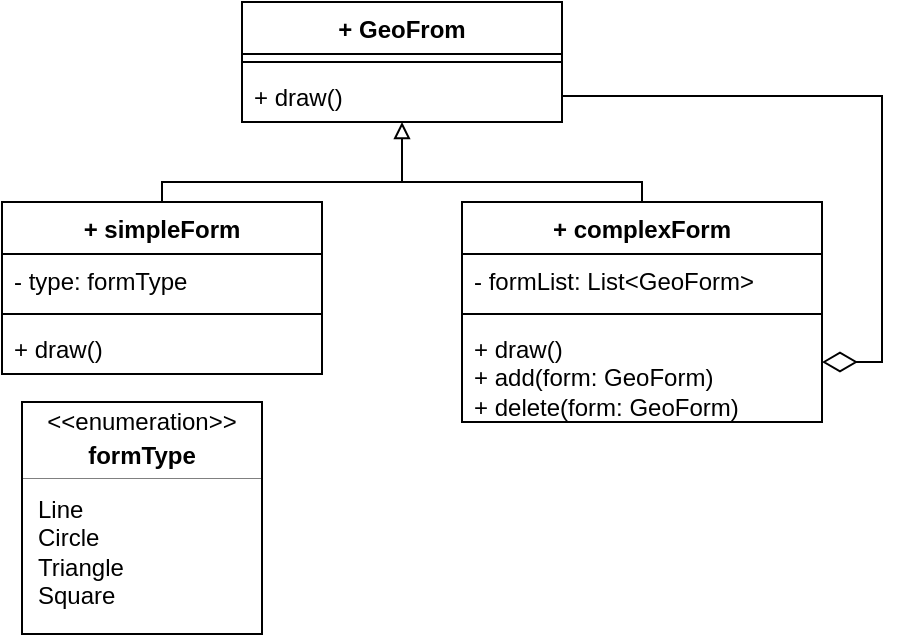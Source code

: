 <mxfile version="25.0.2">
  <diagram name="Page-1" id="BZBxEUNiadNpre9rVkwr">
    <mxGraphModel dx="624" dy="403" grid="1" gridSize="10" guides="1" tooltips="1" connect="1" arrows="1" fold="1" page="1" pageScale="1" pageWidth="570" pageHeight="940" math="0" shadow="0">
      <root>
        <mxCell id="0" />
        <mxCell id="1" parent="0" />
        <mxCell id="_6YsPuuHoW4pISnz9nCP-1" value="+ GeoFrom" style="swimlane;fontStyle=1;align=center;verticalAlign=top;childLayout=stackLayout;horizontal=1;startSize=26;horizontalStack=0;resizeParent=1;resizeParentMax=0;resizeLast=0;collapsible=1;marginBottom=0;whiteSpace=wrap;html=1;" vertex="1" parent="1">
          <mxGeometry x="200" y="220" width="160" height="60" as="geometry" />
        </mxCell>
        <mxCell id="_6YsPuuHoW4pISnz9nCP-2" value="" style="line;strokeWidth=1;fillColor=none;align=left;verticalAlign=middle;spacingTop=-1;spacingLeft=3;spacingRight=3;rotatable=0;labelPosition=right;points=[];portConstraint=eastwest;strokeColor=inherit;" vertex="1" parent="_6YsPuuHoW4pISnz9nCP-1">
          <mxGeometry y="26" width="160" height="8" as="geometry" />
        </mxCell>
        <mxCell id="_6YsPuuHoW4pISnz9nCP-3" value="+ draw()" style="text;strokeColor=none;fillColor=none;align=left;verticalAlign=top;spacingLeft=4;spacingRight=4;overflow=hidden;rotatable=0;points=[[0,0.5],[1,0.5]];portConstraint=eastwest;whiteSpace=wrap;html=1;" vertex="1" parent="_6YsPuuHoW4pISnz9nCP-1">
          <mxGeometry y="34" width="160" height="26" as="geometry" />
        </mxCell>
        <mxCell id="_6YsPuuHoW4pISnz9nCP-7" value="+ complexForm" style="swimlane;fontStyle=1;align=center;verticalAlign=top;childLayout=stackLayout;horizontal=1;startSize=26;horizontalStack=0;resizeParent=1;resizeParentMax=0;resizeLast=0;collapsible=1;marginBottom=0;whiteSpace=wrap;html=1;" vertex="1" parent="1">
          <mxGeometry x="310" y="320" width="180" height="110" as="geometry" />
        </mxCell>
        <mxCell id="_6YsPuuHoW4pISnz9nCP-8" value="- formList: List&amp;lt;GeoForm&amp;gt;" style="text;strokeColor=none;fillColor=none;align=left;verticalAlign=top;spacingLeft=4;spacingRight=4;overflow=hidden;rotatable=0;points=[[0,0.5],[1,0.5]];portConstraint=eastwest;whiteSpace=wrap;html=1;" vertex="1" parent="_6YsPuuHoW4pISnz9nCP-7">
          <mxGeometry y="26" width="180" height="26" as="geometry" />
        </mxCell>
        <mxCell id="_6YsPuuHoW4pISnz9nCP-9" value="" style="line;strokeWidth=1;fillColor=none;align=left;verticalAlign=middle;spacingTop=-1;spacingLeft=3;spacingRight=3;rotatable=0;labelPosition=right;points=[];portConstraint=eastwest;strokeColor=inherit;" vertex="1" parent="_6YsPuuHoW4pISnz9nCP-7">
          <mxGeometry y="52" width="180" height="8" as="geometry" />
        </mxCell>
        <mxCell id="_6YsPuuHoW4pISnz9nCP-10" value="+ draw()&lt;div&gt;+ add(form: GeoForm)&lt;/div&gt;&lt;div&gt;+ delete(form: GeoForm)&lt;/div&gt;" style="text;strokeColor=none;fillColor=none;align=left;verticalAlign=top;spacingLeft=4;spacingRight=4;overflow=hidden;rotatable=0;points=[[0,0.5],[1,0.5]];portConstraint=eastwest;whiteSpace=wrap;html=1;" vertex="1" parent="_6YsPuuHoW4pISnz9nCP-7">
          <mxGeometry y="60" width="180" height="50" as="geometry" />
        </mxCell>
        <mxCell id="_6YsPuuHoW4pISnz9nCP-11" value="" style="html=1;verticalAlign=bottom;labelBackgroundColor=none;endArrow=block;endFill=0;rounded=0;" edge="1" parent="1">
          <mxGeometry width="160" relative="1" as="geometry">
            <mxPoint x="280" y="310" as="sourcePoint" />
            <mxPoint x="280" y="280" as="targetPoint" />
          </mxGeometry>
        </mxCell>
        <mxCell id="_6YsPuuHoW4pISnz9nCP-12" value="" style="html=1;verticalAlign=bottom;labelBackgroundColor=none;endArrow=none;endFill=0;rounded=0;" edge="1" parent="1">
          <mxGeometry width="160" relative="1" as="geometry">
            <mxPoint x="160" y="310" as="sourcePoint" />
            <mxPoint x="280.5" y="310" as="targetPoint" />
          </mxGeometry>
        </mxCell>
        <mxCell id="_6YsPuuHoW4pISnz9nCP-13" value="" style="html=1;verticalAlign=bottom;labelBackgroundColor=none;endArrow=none;endFill=0;rounded=0;" edge="1" parent="1">
          <mxGeometry width="160" relative="1" as="geometry">
            <mxPoint x="278" y="310" as="sourcePoint" />
            <mxPoint x="400" y="310" as="targetPoint" />
          </mxGeometry>
        </mxCell>
        <mxCell id="_6YsPuuHoW4pISnz9nCP-14" value="" style="html=1;verticalAlign=bottom;labelBackgroundColor=none;endArrow=none;endFill=0;rounded=0;" edge="1" parent="1">
          <mxGeometry width="160" relative="1" as="geometry">
            <mxPoint x="160" y="320" as="sourcePoint" />
            <mxPoint x="160" y="309.5" as="targetPoint" />
          </mxGeometry>
        </mxCell>
        <mxCell id="_6YsPuuHoW4pISnz9nCP-15" value="" style="html=1;verticalAlign=bottom;labelBackgroundColor=none;endArrow=none;endFill=0;rounded=0;" edge="1" parent="1">
          <mxGeometry width="160" relative="1" as="geometry">
            <mxPoint x="400" y="320" as="sourcePoint" />
            <mxPoint x="400" y="309.5" as="targetPoint" />
          </mxGeometry>
        </mxCell>
        <mxCell id="_6YsPuuHoW4pISnz9nCP-16" style="edgeStyle=orthogonalEdgeStyle;rounded=0;orthogonalLoop=1;jettySize=auto;html=1;entryX=1;entryY=0.4;entryDx=0;entryDy=0;entryPerimeter=0;endArrow=diamondThin;endFill=0;endSize=15;" edge="1" parent="1" source="_6YsPuuHoW4pISnz9nCP-3" target="_6YsPuuHoW4pISnz9nCP-10">
          <mxGeometry relative="1" as="geometry" />
        </mxCell>
        <mxCell id="_6YsPuuHoW4pISnz9nCP-17" value="+ simpleForm" style="swimlane;fontStyle=1;align=center;verticalAlign=top;childLayout=stackLayout;horizontal=1;startSize=26;horizontalStack=0;resizeParent=1;resizeParentMax=0;resizeLast=0;collapsible=1;marginBottom=0;whiteSpace=wrap;html=1;" vertex="1" parent="1">
          <mxGeometry x="80" y="320" width="160" height="86" as="geometry" />
        </mxCell>
        <mxCell id="_6YsPuuHoW4pISnz9nCP-18" value="-&lt;span style=&quot;background-color: initial;&quot;&gt;&amp;nbsp;type: formType&lt;/span&gt;" style="text;strokeColor=none;fillColor=none;align=left;verticalAlign=top;spacingLeft=4;spacingRight=4;overflow=hidden;rotatable=0;points=[[0,0.5],[1,0.5]];portConstraint=eastwest;whiteSpace=wrap;html=1;" vertex="1" parent="_6YsPuuHoW4pISnz9nCP-17">
          <mxGeometry y="26" width="160" height="26" as="geometry" />
        </mxCell>
        <mxCell id="_6YsPuuHoW4pISnz9nCP-19" value="" style="line;strokeWidth=1;fillColor=none;align=left;verticalAlign=middle;spacingTop=-1;spacingLeft=3;spacingRight=3;rotatable=0;labelPosition=right;points=[];portConstraint=eastwest;strokeColor=inherit;" vertex="1" parent="_6YsPuuHoW4pISnz9nCP-17">
          <mxGeometry y="52" width="160" height="8" as="geometry" />
        </mxCell>
        <mxCell id="_6YsPuuHoW4pISnz9nCP-20" value="+ draw()" style="text;strokeColor=none;fillColor=none;align=left;verticalAlign=top;spacingLeft=4;spacingRight=4;overflow=hidden;rotatable=0;points=[[0,0.5],[1,0.5]];portConstraint=eastwest;whiteSpace=wrap;html=1;" vertex="1" parent="_6YsPuuHoW4pISnz9nCP-17">
          <mxGeometry y="60" width="160" height="26" as="geometry" />
        </mxCell>
        <mxCell id="_6YsPuuHoW4pISnz9nCP-21" value="" style="fontStyle=1;align=center;verticalAlign=middle;childLayout=stackLayout;horizontal=1;horizontalStack=0;resizeParent=1;resizeParentMax=0;resizeLast=0;marginBottom=0;" vertex="1" parent="1">
          <mxGeometry x="90" y="420" width="120" height="116" as="geometry" />
        </mxCell>
        <mxCell id="_6YsPuuHoW4pISnz9nCP-22" value="&amp;lt;&amp;lt;enumeration&amp;gt;&amp;gt;" style="html=1;align=center;spacing=0;verticalAlign=middle;strokeColor=none;fillColor=none;whiteSpace=wrap;" vertex="1" parent="_6YsPuuHoW4pISnz9nCP-21">
          <mxGeometry width="120" height="20" as="geometry" />
        </mxCell>
        <mxCell id="_6YsPuuHoW4pISnz9nCP-23" value="formType" style="html=1;align=center;spacing=0;verticalAlign=middle;strokeColor=none;fillColor=none;whiteSpace=wrap;fontStyle=1;" vertex="1" parent="_6YsPuuHoW4pISnz9nCP-21">
          <mxGeometry y="20" width="120" height="14" as="geometry" />
        </mxCell>
        <mxCell id="_6YsPuuHoW4pISnz9nCP-24" value="" style="line;strokeWidth=0.25;fillColor=none;align=left;verticalAlign=middle;spacingTop=-1;spacingLeft=3;spacingRight=3;rotatable=0;labelPosition=right;points=[];portConstraint=eastwest;" vertex="1" parent="_6YsPuuHoW4pISnz9nCP-21">
          <mxGeometry y="34" width="120" height="8" as="geometry" />
        </mxCell>
        <mxCell id="_6YsPuuHoW4pISnz9nCP-26" value="&lt;div&gt;Line&lt;/div&gt;Circle&lt;div&gt;Triangle&lt;/div&gt;&lt;div&gt;Square&lt;/div&gt;" style="html=1;align=left;spacing=0;spacingLeft=8;verticalAlign=top;strokeColor=none;fillColor=none;whiteSpace=wrap;" vertex="1" parent="_6YsPuuHoW4pISnz9nCP-21">
          <mxGeometry y="42" width="120" height="68" as="geometry" />
        </mxCell>
        <mxCell id="_6YsPuuHoW4pISnz9nCP-27" value="" style="html=1;align=left;spacing=0;spacingLeft=8;verticalAlign=middle;strokeColor=none;fillColor=none;whiteSpace=wrap;" vertex="1" parent="_6YsPuuHoW4pISnz9nCP-21">
          <mxGeometry y="110" width="120" height="6" as="geometry" />
        </mxCell>
      </root>
    </mxGraphModel>
  </diagram>
</mxfile>
